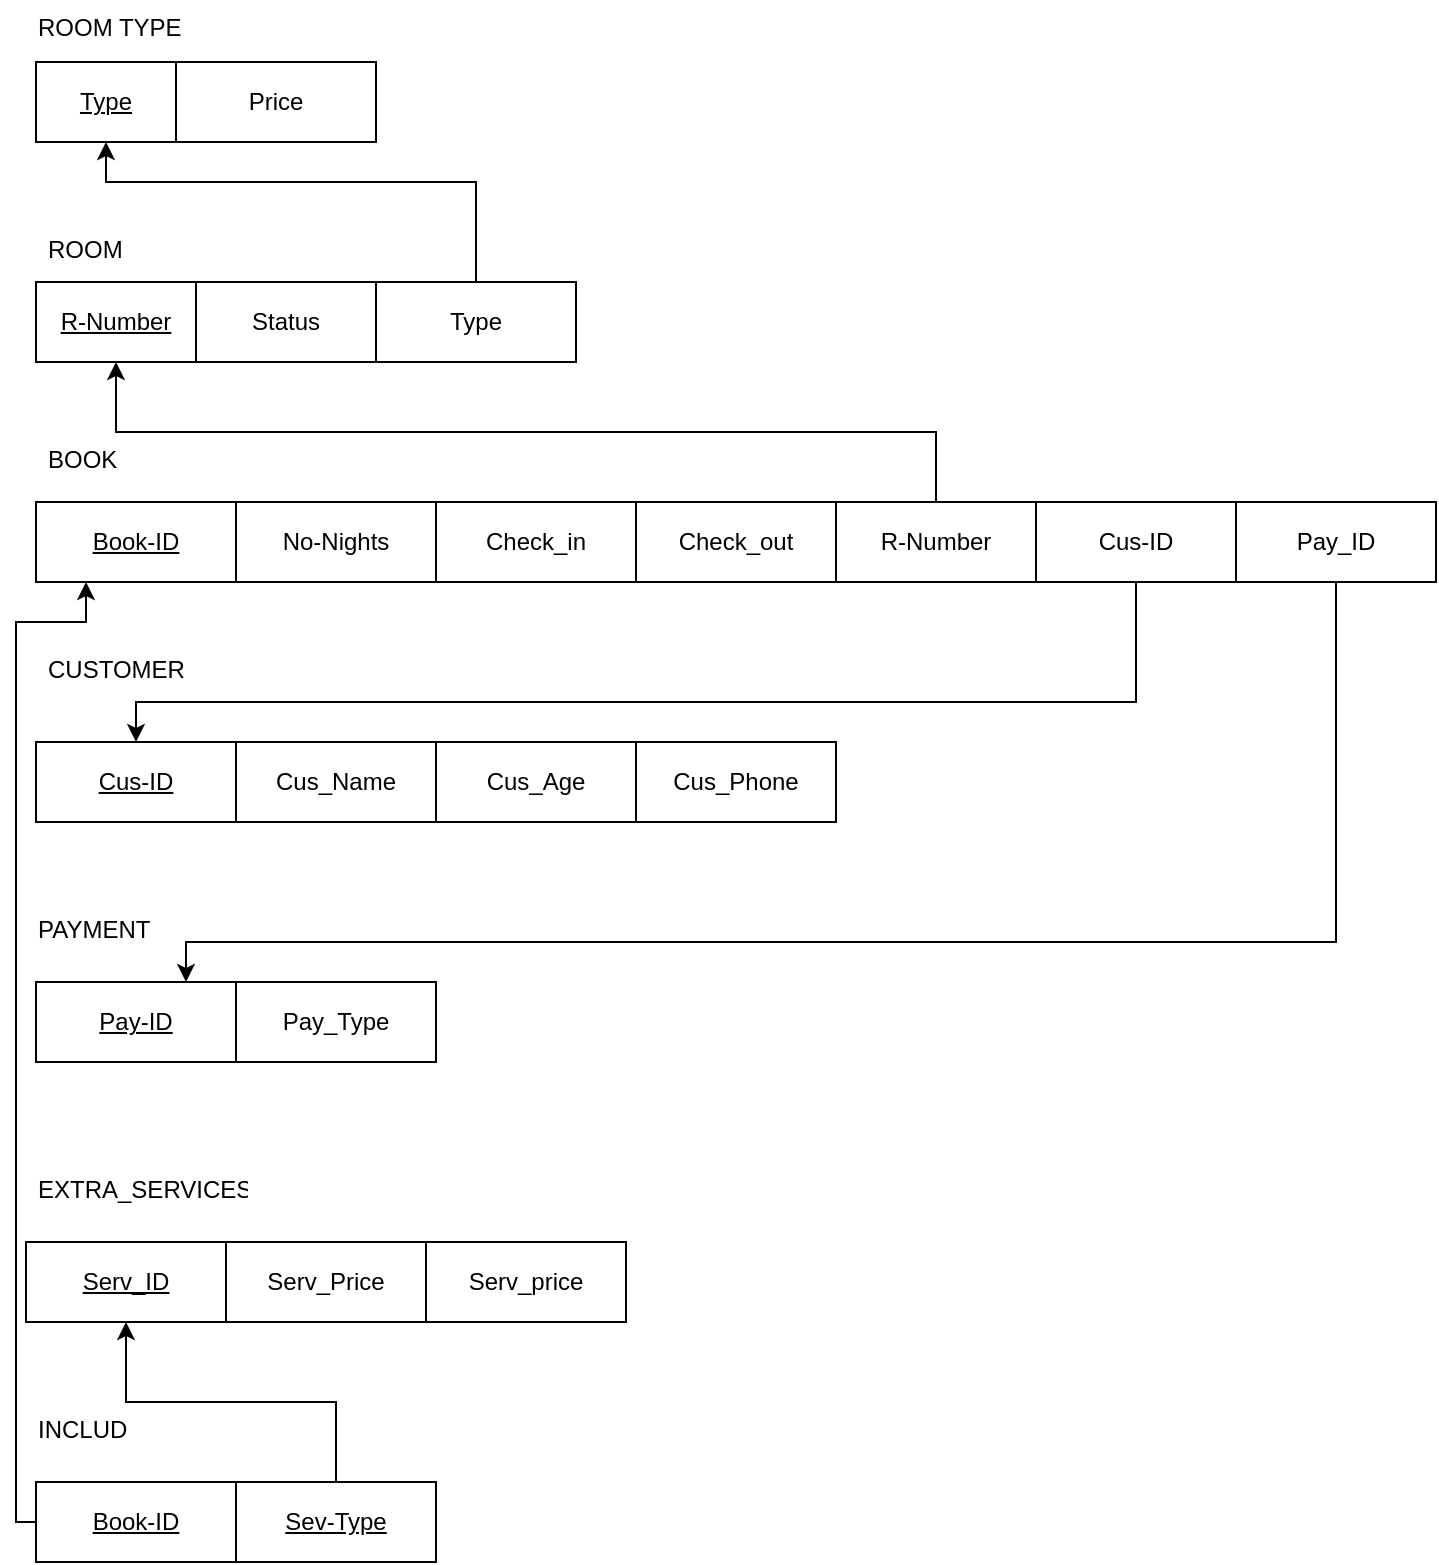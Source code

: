 <mxfile version="21.3.4" type="device">
  <diagram name="Page-1" id="db8nfeERbRFURI0mbHzh">
    <mxGraphModel dx="609" dy="714" grid="1" gridSize="10" guides="1" tooltips="1" connect="1" arrows="1" fold="1" page="1" pageScale="1" pageWidth="850" pageHeight="1100" math="0" shadow="0">
      <root>
        <mxCell id="0" />
        <mxCell id="1" parent="0" />
        <mxCell id="SNFCFPGhrhXcZJtaQXOA-6" value="&lt;u&gt;Type&lt;/u&gt;" style="whiteSpace=wrap;html=1;align=center;" vertex="1" parent="1">
          <mxGeometry x="70" y="70" width="70" height="40" as="geometry" />
        </mxCell>
        <mxCell id="SNFCFPGhrhXcZJtaQXOA-7" value="Price" style="whiteSpace=wrap;html=1;align=center;" vertex="1" parent="1">
          <mxGeometry x="140" y="70" width="100" height="40" as="geometry" />
        </mxCell>
        <mxCell id="SNFCFPGhrhXcZJtaQXOA-8" value="ROOM TYPE" style="text;strokeColor=none;fillColor=none;spacingLeft=4;spacingRight=4;overflow=hidden;rotatable=0;points=[[0,0.5],[1,0.5]];portConstraint=eastwest;fontSize=12;whiteSpace=wrap;html=1;" vertex="1" parent="1">
          <mxGeometry x="65" y="39" width="95" height="30" as="geometry" />
        </mxCell>
        <mxCell id="SNFCFPGhrhXcZJtaQXOA-9" value="ROOM" style="text;strokeColor=none;fillColor=none;spacingLeft=4;spacingRight=4;overflow=hidden;rotatable=0;points=[[0,0.5],[1,0.5]];portConstraint=eastwest;fontSize=12;whiteSpace=wrap;html=1;" vertex="1" parent="1">
          <mxGeometry x="70" y="150" width="50" height="30" as="geometry" />
        </mxCell>
        <mxCell id="SNFCFPGhrhXcZJtaQXOA-10" value="&lt;u&gt;R-Number&lt;/u&gt;" style="whiteSpace=wrap;html=1;align=center;" vertex="1" parent="1">
          <mxGeometry x="70" y="180" width="80" height="40" as="geometry" />
        </mxCell>
        <mxCell id="SNFCFPGhrhXcZJtaQXOA-13" value="Status" style="whiteSpace=wrap;html=1;align=center;" vertex="1" parent="1">
          <mxGeometry x="150" y="180" width="90" height="40" as="geometry" />
        </mxCell>
        <mxCell id="SNFCFPGhrhXcZJtaQXOA-16" style="edgeStyle=orthogonalEdgeStyle;rounded=0;orthogonalLoop=1;jettySize=auto;html=1;entryX=0.5;entryY=1;entryDx=0;entryDy=0;" edge="1" parent="1" source="SNFCFPGhrhXcZJtaQXOA-14" target="SNFCFPGhrhXcZJtaQXOA-6">
          <mxGeometry relative="1" as="geometry">
            <Array as="points">
              <mxPoint x="290" y="130" />
              <mxPoint x="105" y="130" />
            </Array>
          </mxGeometry>
        </mxCell>
        <mxCell id="SNFCFPGhrhXcZJtaQXOA-14" value="Type" style="whiteSpace=wrap;html=1;align=center;" vertex="1" parent="1">
          <mxGeometry x="240" y="180" width="100" height="40" as="geometry" />
        </mxCell>
        <mxCell id="SNFCFPGhrhXcZJtaQXOA-17" value="BOOK" style="text;strokeColor=none;fillColor=none;spacingLeft=4;spacingRight=4;overflow=hidden;rotatable=0;points=[[0,0.5],[1,0.5]];portConstraint=eastwest;fontSize=12;whiteSpace=wrap;html=1;" vertex="1" parent="1">
          <mxGeometry x="70" y="255" width="50" height="30" as="geometry" />
        </mxCell>
        <mxCell id="SNFCFPGhrhXcZJtaQXOA-18" value="&lt;u&gt;Book-ID&lt;/u&gt;" style="whiteSpace=wrap;html=1;align=center;" vertex="1" parent="1">
          <mxGeometry x="70" y="290" width="100" height="40" as="geometry" />
        </mxCell>
        <mxCell id="SNFCFPGhrhXcZJtaQXOA-19" value="No-Nights" style="whiteSpace=wrap;html=1;align=center;" vertex="1" parent="1">
          <mxGeometry x="170" y="290" width="100" height="40" as="geometry" />
        </mxCell>
        <mxCell id="SNFCFPGhrhXcZJtaQXOA-20" value="Check_in" style="whiteSpace=wrap;html=1;align=center;" vertex="1" parent="1">
          <mxGeometry x="270" y="290" width="100" height="40" as="geometry" />
        </mxCell>
        <mxCell id="SNFCFPGhrhXcZJtaQXOA-21" value="Check_out" style="whiteSpace=wrap;html=1;align=center;" vertex="1" parent="1">
          <mxGeometry x="370" y="290" width="100" height="40" as="geometry" />
        </mxCell>
        <mxCell id="SNFCFPGhrhXcZJtaQXOA-23" style="edgeStyle=orthogonalEdgeStyle;rounded=0;orthogonalLoop=1;jettySize=auto;html=1;exitX=0.5;exitY=0;exitDx=0;exitDy=0;entryX=0.5;entryY=1;entryDx=0;entryDy=0;" edge="1" parent="1" source="SNFCFPGhrhXcZJtaQXOA-22" target="SNFCFPGhrhXcZJtaQXOA-10">
          <mxGeometry relative="1" as="geometry" />
        </mxCell>
        <mxCell id="SNFCFPGhrhXcZJtaQXOA-22" value="R-Number" style="whiteSpace=wrap;html=1;align=center;" vertex="1" parent="1">
          <mxGeometry x="470" y="290" width="100" height="40" as="geometry" />
        </mxCell>
        <mxCell id="SNFCFPGhrhXcZJtaQXOA-24" value="PAYMENT" style="text;strokeColor=none;fillColor=none;spacingLeft=4;spacingRight=4;overflow=hidden;rotatable=0;points=[[0,0.5],[1,0.5]];portConstraint=eastwest;fontSize=12;whiteSpace=wrap;html=1;" vertex="1" parent="1">
          <mxGeometry x="65" y="490" width="70" height="30" as="geometry" />
        </mxCell>
        <mxCell id="SNFCFPGhrhXcZJtaQXOA-25" value="CUSTOMER" style="text;strokeColor=none;fillColor=none;spacingLeft=4;spacingRight=4;overflow=hidden;rotatable=0;points=[[0,0.5],[1,0.5]];portConstraint=eastwest;fontSize=12;whiteSpace=wrap;html=1;" vertex="1" parent="1">
          <mxGeometry x="70" y="360" width="90" height="38.57" as="geometry" />
        </mxCell>
        <mxCell id="SNFCFPGhrhXcZJtaQXOA-26" value="&lt;u&gt;Cus-ID&lt;/u&gt;" style="whiteSpace=wrap;html=1;align=center;" vertex="1" parent="1">
          <mxGeometry x="70" y="410" width="100" height="40" as="geometry" />
        </mxCell>
        <mxCell id="SNFCFPGhrhXcZJtaQXOA-27" value="Cus_Name" style="whiteSpace=wrap;html=1;align=center;" vertex="1" parent="1">
          <mxGeometry x="170" y="410" width="100" height="40" as="geometry" />
        </mxCell>
        <mxCell id="SNFCFPGhrhXcZJtaQXOA-28" value="Cus_Age" style="whiteSpace=wrap;html=1;align=center;" vertex="1" parent="1">
          <mxGeometry x="270" y="410" width="100" height="40" as="geometry" />
        </mxCell>
        <mxCell id="SNFCFPGhrhXcZJtaQXOA-29" value="Cus_Phone" style="whiteSpace=wrap;html=1;align=center;" vertex="1" parent="1">
          <mxGeometry x="370" y="410" width="100" height="40" as="geometry" />
        </mxCell>
        <mxCell id="SNFCFPGhrhXcZJtaQXOA-31" style="edgeStyle=orthogonalEdgeStyle;rounded=0;orthogonalLoop=1;jettySize=auto;html=1;exitX=0.5;exitY=1;exitDx=0;exitDy=0;" edge="1" parent="1" source="SNFCFPGhrhXcZJtaQXOA-30" target="SNFCFPGhrhXcZJtaQXOA-26">
          <mxGeometry relative="1" as="geometry">
            <Array as="points">
              <mxPoint x="620" y="390" />
              <mxPoint x="120" y="390" />
            </Array>
          </mxGeometry>
        </mxCell>
        <mxCell id="SNFCFPGhrhXcZJtaQXOA-30" value="Cus-ID" style="whiteSpace=wrap;html=1;align=center;" vertex="1" parent="1">
          <mxGeometry x="570" y="290" width="100" height="40" as="geometry" />
        </mxCell>
        <mxCell id="SNFCFPGhrhXcZJtaQXOA-32" value="&lt;u&gt;Pay-ID&lt;/u&gt;" style="whiteSpace=wrap;html=1;align=center;" vertex="1" parent="1">
          <mxGeometry x="70" y="530" width="100" height="40" as="geometry" />
        </mxCell>
        <mxCell id="SNFCFPGhrhXcZJtaQXOA-33" value="Pay_Type" style="whiteSpace=wrap;html=1;align=center;" vertex="1" parent="1">
          <mxGeometry x="170" y="530" width="100" height="40" as="geometry" />
        </mxCell>
        <mxCell id="SNFCFPGhrhXcZJtaQXOA-35" style="edgeStyle=orthogonalEdgeStyle;rounded=0;orthogonalLoop=1;jettySize=auto;html=1;entryX=0.75;entryY=0;entryDx=0;entryDy=0;" edge="1" parent="1" source="SNFCFPGhrhXcZJtaQXOA-34" target="SNFCFPGhrhXcZJtaQXOA-32">
          <mxGeometry relative="1" as="geometry">
            <Array as="points">
              <mxPoint x="720" y="510" />
              <mxPoint x="145" y="510" />
            </Array>
          </mxGeometry>
        </mxCell>
        <mxCell id="SNFCFPGhrhXcZJtaQXOA-34" value="Pay_ID" style="whiteSpace=wrap;html=1;align=center;" vertex="1" parent="1">
          <mxGeometry x="670" y="290" width="100" height="40" as="geometry" />
        </mxCell>
        <mxCell id="SNFCFPGhrhXcZJtaQXOA-36" value="EXTRA_SERVICES" style="text;strokeColor=none;fillColor=none;spacingLeft=4;spacingRight=4;overflow=hidden;rotatable=0;points=[[0,0.5],[1,0.5]];portConstraint=eastwest;fontSize=12;whiteSpace=wrap;html=1;" vertex="1" parent="1">
          <mxGeometry x="65" y="620" width="115" height="30" as="geometry" />
        </mxCell>
        <mxCell id="SNFCFPGhrhXcZJtaQXOA-37" value="&lt;u&gt;Serv_ID&lt;/u&gt;" style="whiteSpace=wrap;html=1;align=center;" vertex="1" parent="1">
          <mxGeometry x="65" y="660" width="100" height="40" as="geometry" />
        </mxCell>
        <mxCell id="SNFCFPGhrhXcZJtaQXOA-38" value="Serv_Price" style="whiteSpace=wrap;html=1;align=center;" vertex="1" parent="1">
          <mxGeometry x="165" y="660" width="100" height="40" as="geometry" />
        </mxCell>
        <mxCell id="SNFCFPGhrhXcZJtaQXOA-39" value="INCLUDE" style="text;strokeColor=none;fillColor=none;spacingLeft=4;spacingRight=4;overflow=hidden;rotatable=0;points=[[0,0.5],[1,0.5]];portConstraint=eastwest;fontSize=12;whiteSpace=wrap;html=1;" vertex="1" parent="1">
          <mxGeometry x="65" y="740" width="55" height="30" as="geometry" />
        </mxCell>
        <mxCell id="SNFCFPGhrhXcZJtaQXOA-42" style="edgeStyle=orthogonalEdgeStyle;rounded=0;orthogonalLoop=1;jettySize=auto;html=1;exitX=0;exitY=0.5;exitDx=0;exitDy=0;entryX=0.25;entryY=1;entryDx=0;entryDy=0;" edge="1" parent="1" source="SNFCFPGhrhXcZJtaQXOA-40" target="SNFCFPGhrhXcZJtaQXOA-18">
          <mxGeometry relative="1" as="geometry">
            <mxPoint x="60" y="480" as="targetPoint" />
            <Array as="points">
              <mxPoint x="60" y="800" />
              <mxPoint x="60" y="350" />
              <mxPoint x="95" y="350" />
            </Array>
          </mxGeometry>
        </mxCell>
        <mxCell id="SNFCFPGhrhXcZJtaQXOA-40" value="&lt;u&gt;Book-ID&lt;/u&gt;" style="whiteSpace=wrap;html=1;align=center;" vertex="1" parent="1">
          <mxGeometry x="70" y="780" width="100" height="40" as="geometry" />
        </mxCell>
        <mxCell id="SNFCFPGhrhXcZJtaQXOA-43" style="edgeStyle=orthogonalEdgeStyle;rounded=0;orthogonalLoop=1;jettySize=auto;html=1;exitX=0.5;exitY=0;exitDx=0;exitDy=0;entryX=0.5;entryY=1;entryDx=0;entryDy=0;" edge="1" parent="1" source="SNFCFPGhrhXcZJtaQXOA-41" target="SNFCFPGhrhXcZJtaQXOA-37">
          <mxGeometry relative="1" as="geometry" />
        </mxCell>
        <mxCell id="SNFCFPGhrhXcZJtaQXOA-41" value="&lt;u&gt;Sev-Type&lt;/u&gt;" style="whiteSpace=wrap;html=1;align=center;" vertex="1" parent="1">
          <mxGeometry x="170" y="780" width="100" height="40" as="geometry" />
        </mxCell>
        <mxCell id="SNFCFPGhrhXcZJtaQXOA-44" value="Serv_price" style="whiteSpace=wrap;html=1;align=center;" vertex="1" parent="1">
          <mxGeometry x="265" y="660" width="100" height="40" as="geometry" />
        </mxCell>
      </root>
    </mxGraphModel>
  </diagram>
</mxfile>
